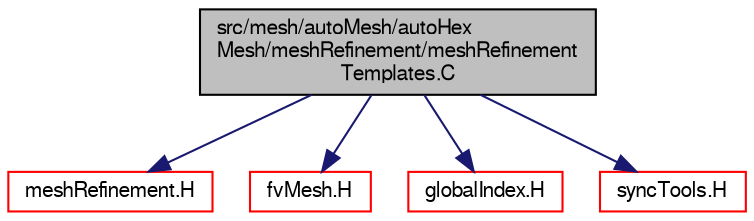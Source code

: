 digraph "src/mesh/autoMesh/autoHexMesh/meshRefinement/meshRefinementTemplates.C"
{
  bgcolor="transparent";
  edge [fontname="FreeSans",fontsize="10",labelfontname="FreeSans",labelfontsize="10"];
  node [fontname="FreeSans",fontsize="10",shape=record];
  Node0 [label="src/mesh/autoMesh/autoHex\lMesh/meshRefinement/meshRefinement\lTemplates.C",height=0.2,width=0.4,color="black", fillcolor="grey75", style="filled", fontcolor="black"];
  Node0 -> Node1 [color="midnightblue",fontsize="10",style="solid",fontname="FreeSans"];
  Node1 [label="meshRefinement.H",height=0.2,width=0.4,color="red",URL="$a06920.html"];
  Node0 -> Node212 [color="midnightblue",fontsize="10",style="solid",fontname="FreeSans"];
  Node212 [label="fvMesh.H",height=0.2,width=0.4,color="red",URL="$a03533.html"];
  Node0 -> Node282 [color="midnightblue",fontsize="10",style="solid",fontname="FreeSans"];
  Node282 [label="globalIndex.H",height=0.2,width=0.4,color="red",URL="$a11522.html"];
  Node0 -> Node284 [color="midnightblue",fontsize="10",style="solid",fontname="FreeSans"];
  Node284 [label="syncTools.H",height=0.2,width=0.4,color="red",URL="$a11768.html"];
}
